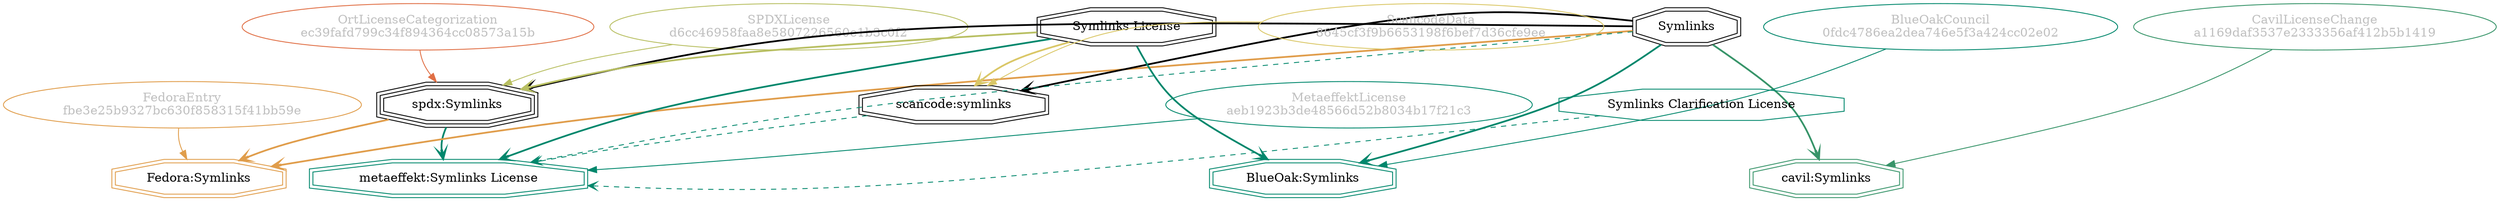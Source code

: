 strict digraph {
    node [shape=box];
    graph [splines=curved];
    4063 [label="SPDXLicense\nd6cc46958faa8e5807226560e1b3c0f2"
         ,fontcolor=gray
         ,color="#b8bf62"
         ,fillcolor="beige;1"
         ,shape=ellipse];
    4064 [label="spdx:Symlinks"
         ,shape=tripleoctagon];
    4065 [label=Symlinks
         ,shape=doubleoctagon];
    4066 [label="Symlinks License"
         ,shape=doubleoctagon];
    8418 [label="FedoraEntry\nfbe3e25b9327bc630f858315f41bb59e"
         ,fontcolor=gray
         ,color="#e09d4b"
         ,fillcolor="beige;1"
         ,shape=ellipse];
    8419 [label="Fedora:Symlinks"
         ,color="#e09d4b"
         ,shape=doubleoctagon];
    8995 [label="BlueOakCouncil\n0fdc4786ea2dea746e5f3a424cc02e02"
         ,fontcolor=gray
         ,color="#00876c"
         ,fillcolor="beige;1"
         ,shape=ellipse];
    8996 [label="BlueOak:Symlinks"
         ,color="#00876c"
         ,shape=doubleoctagon];
    24151 [label="ScancodeData\n8645cf3f9b6653198f6bef7d36cfe9ee"
          ,fontcolor=gray
          ,color="#dac767"
          ,fillcolor="beige;1"
          ,shape=ellipse];
    24152 [label="scancode:symlinks"
          ,shape=doubleoctagon];
    35223 [label="OrtLicenseCategorization\nec39fafd799c34f894364cc08573a15b"
          ,fontcolor=gray
          ,color="#e06f45"
          ,fillcolor="beige;1"
          ,shape=ellipse];
    38051 [label="CavilLicenseChange\na1169daf3537e2333356af412b5b1419"
          ,fontcolor=gray
          ,color="#379469"
          ,fillcolor="beige;1"
          ,shape=ellipse];
    38052 [label="cavil:Symlinks"
          ,color="#379469"
          ,shape=doubleoctagon];
    48033 [label="MetaeffektLicense\naeb1923b3de48566d52b8034b17f21c3"
          ,fontcolor=gray
          ,color="#00876c"
          ,fillcolor="beige;1"
          ,shape=ellipse];
    48034 [label="metaeffekt:Symlinks License"
          ,color="#00876c"
          ,shape=doubleoctagon];
    48035 [label="Symlinks Clarification License"
          ,color="#00876c"
          ,shape=octagon];
    4063 -> 4064 [weight=0.5
                 ,color="#b8bf62"];
    4064 -> 8419 [style=bold
                 ,arrowhead=vee
                 ,weight=0.7
                 ,color="#e09d4b"];
    4064 -> 48034 [style=bold
                  ,arrowhead=vee
                  ,weight=0.7
                  ,color="#00876c"];
    4065 -> 4064 [style=bold
                 ,arrowhead=vee
                 ,weight=0.7];
    4065 -> 8419 [style=bold
                 ,arrowhead=vee
                 ,weight=0.7
                 ,color="#e09d4b"];
    4065 -> 8996 [style=bold
                 ,arrowhead=vee
                 ,weight=0.7
                 ,color="#00876c"];
    4065 -> 24152 [style=bold
                  ,arrowhead=vee
                  ,weight=0.7];
    4065 -> 38052 [style=bold
                  ,arrowhead=vee
                  ,weight=0.7
                  ,color="#379469"];
    4065 -> 38052 [style=bold
                  ,arrowhead=vee
                  ,weight=0.7
                  ,color="#379469"];
    4065 -> 48034 [style=dashed
                  ,arrowhead=vee
                  ,weight=0.5
                  ,color="#00876c"];
    4066 -> 4064 [style=bold
                 ,arrowhead=vee
                 ,weight=0.7
                 ,color="#b8bf62"];
    4066 -> 8996 [style=bold
                 ,arrowhead=vee
                 ,weight=0.7
                 ,color="#00876c"];
    4066 -> 24152 [style=bold
                  ,arrowhead=vee
                  ,weight=0.7
                  ,color="#dac767"];
    4066 -> 48034 [style=bold
                  ,arrowhead=vee
                  ,weight=0.7
                  ,color="#00876c"];
    4066 -> 48034 [style=bold
                  ,arrowhead=vee
                  ,weight=0.7
                  ,color="#00876c"];
    8418 -> 8419 [weight=0.5
                 ,color="#e09d4b"];
    8995 -> 8996 [weight=0.5
                 ,color="#00876c"];
    24151 -> 24152 [weight=0.5
                   ,color="#dac767"];
    24152 -> 48034 [style=dashed
                   ,arrowhead=vee
                   ,weight=0.5
                   ,color="#00876c"];
    35223 -> 4064 [weight=0.5
                  ,color="#e06f45"];
    38051 -> 38052 [weight=0.5
                   ,color="#379469"];
    48033 -> 48034 [weight=0.5
                   ,color="#00876c"];
    48035 -> 48034 [style=dashed
                   ,arrowhead=vee
                   ,weight=0.5
                   ,color="#00876c"];
}
